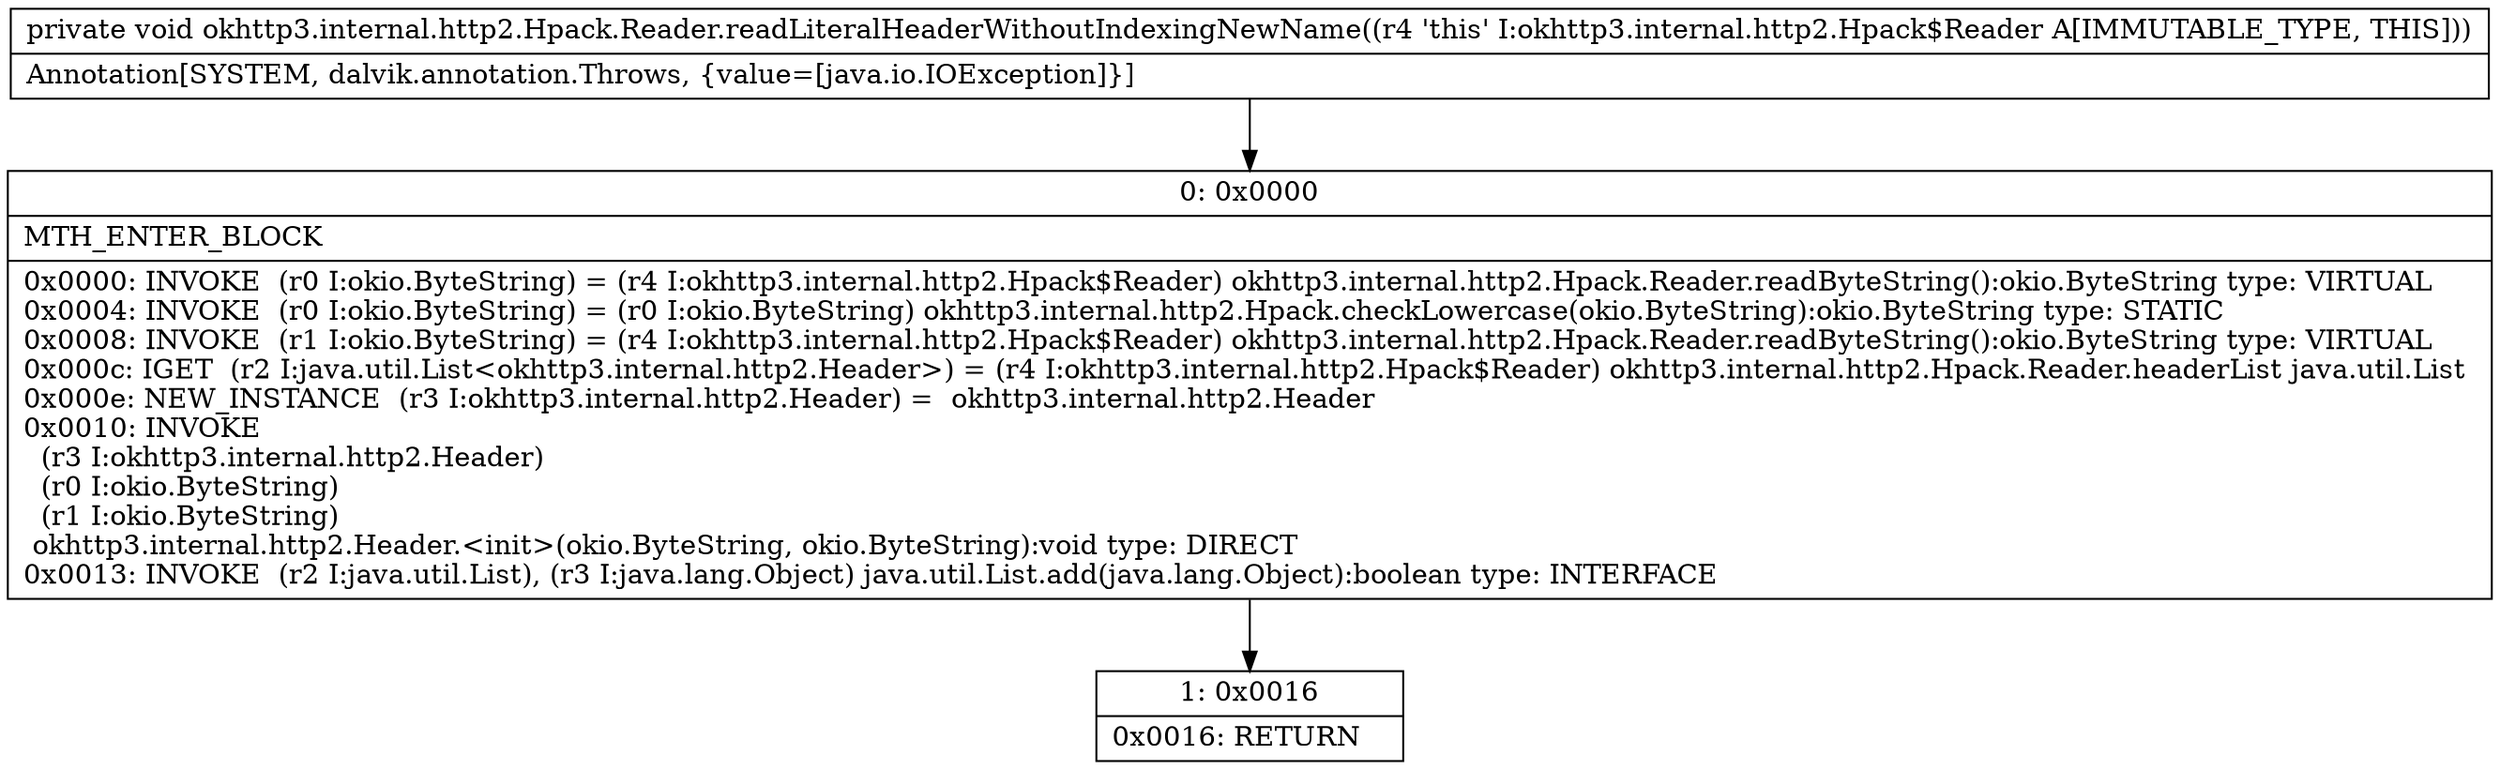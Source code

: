 digraph "CFG forokhttp3.internal.http2.Hpack.Reader.readLiteralHeaderWithoutIndexingNewName()V" {
Node_0 [shape=record,label="{0\:\ 0x0000|MTH_ENTER_BLOCK\l|0x0000: INVOKE  (r0 I:okio.ByteString) = (r4 I:okhttp3.internal.http2.Hpack$Reader) okhttp3.internal.http2.Hpack.Reader.readByteString():okio.ByteString type: VIRTUAL \l0x0004: INVOKE  (r0 I:okio.ByteString) = (r0 I:okio.ByteString) okhttp3.internal.http2.Hpack.checkLowercase(okio.ByteString):okio.ByteString type: STATIC \l0x0008: INVOKE  (r1 I:okio.ByteString) = (r4 I:okhttp3.internal.http2.Hpack$Reader) okhttp3.internal.http2.Hpack.Reader.readByteString():okio.ByteString type: VIRTUAL \l0x000c: IGET  (r2 I:java.util.List\<okhttp3.internal.http2.Header\>) = (r4 I:okhttp3.internal.http2.Hpack$Reader) okhttp3.internal.http2.Hpack.Reader.headerList java.util.List \l0x000e: NEW_INSTANCE  (r3 I:okhttp3.internal.http2.Header) =  okhttp3.internal.http2.Header \l0x0010: INVOKE  \l  (r3 I:okhttp3.internal.http2.Header)\l  (r0 I:okio.ByteString)\l  (r1 I:okio.ByteString)\l okhttp3.internal.http2.Header.\<init\>(okio.ByteString, okio.ByteString):void type: DIRECT \l0x0013: INVOKE  (r2 I:java.util.List), (r3 I:java.lang.Object) java.util.List.add(java.lang.Object):boolean type: INTERFACE \l}"];
Node_1 [shape=record,label="{1\:\ 0x0016|0x0016: RETURN   \l}"];
MethodNode[shape=record,label="{private void okhttp3.internal.http2.Hpack.Reader.readLiteralHeaderWithoutIndexingNewName((r4 'this' I:okhttp3.internal.http2.Hpack$Reader A[IMMUTABLE_TYPE, THIS]))  | Annotation[SYSTEM, dalvik.annotation.Throws, \{value=[java.io.IOException]\}]\l}"];
MethodNode -> Node_0;
Node_0 -> Node_1;
}

